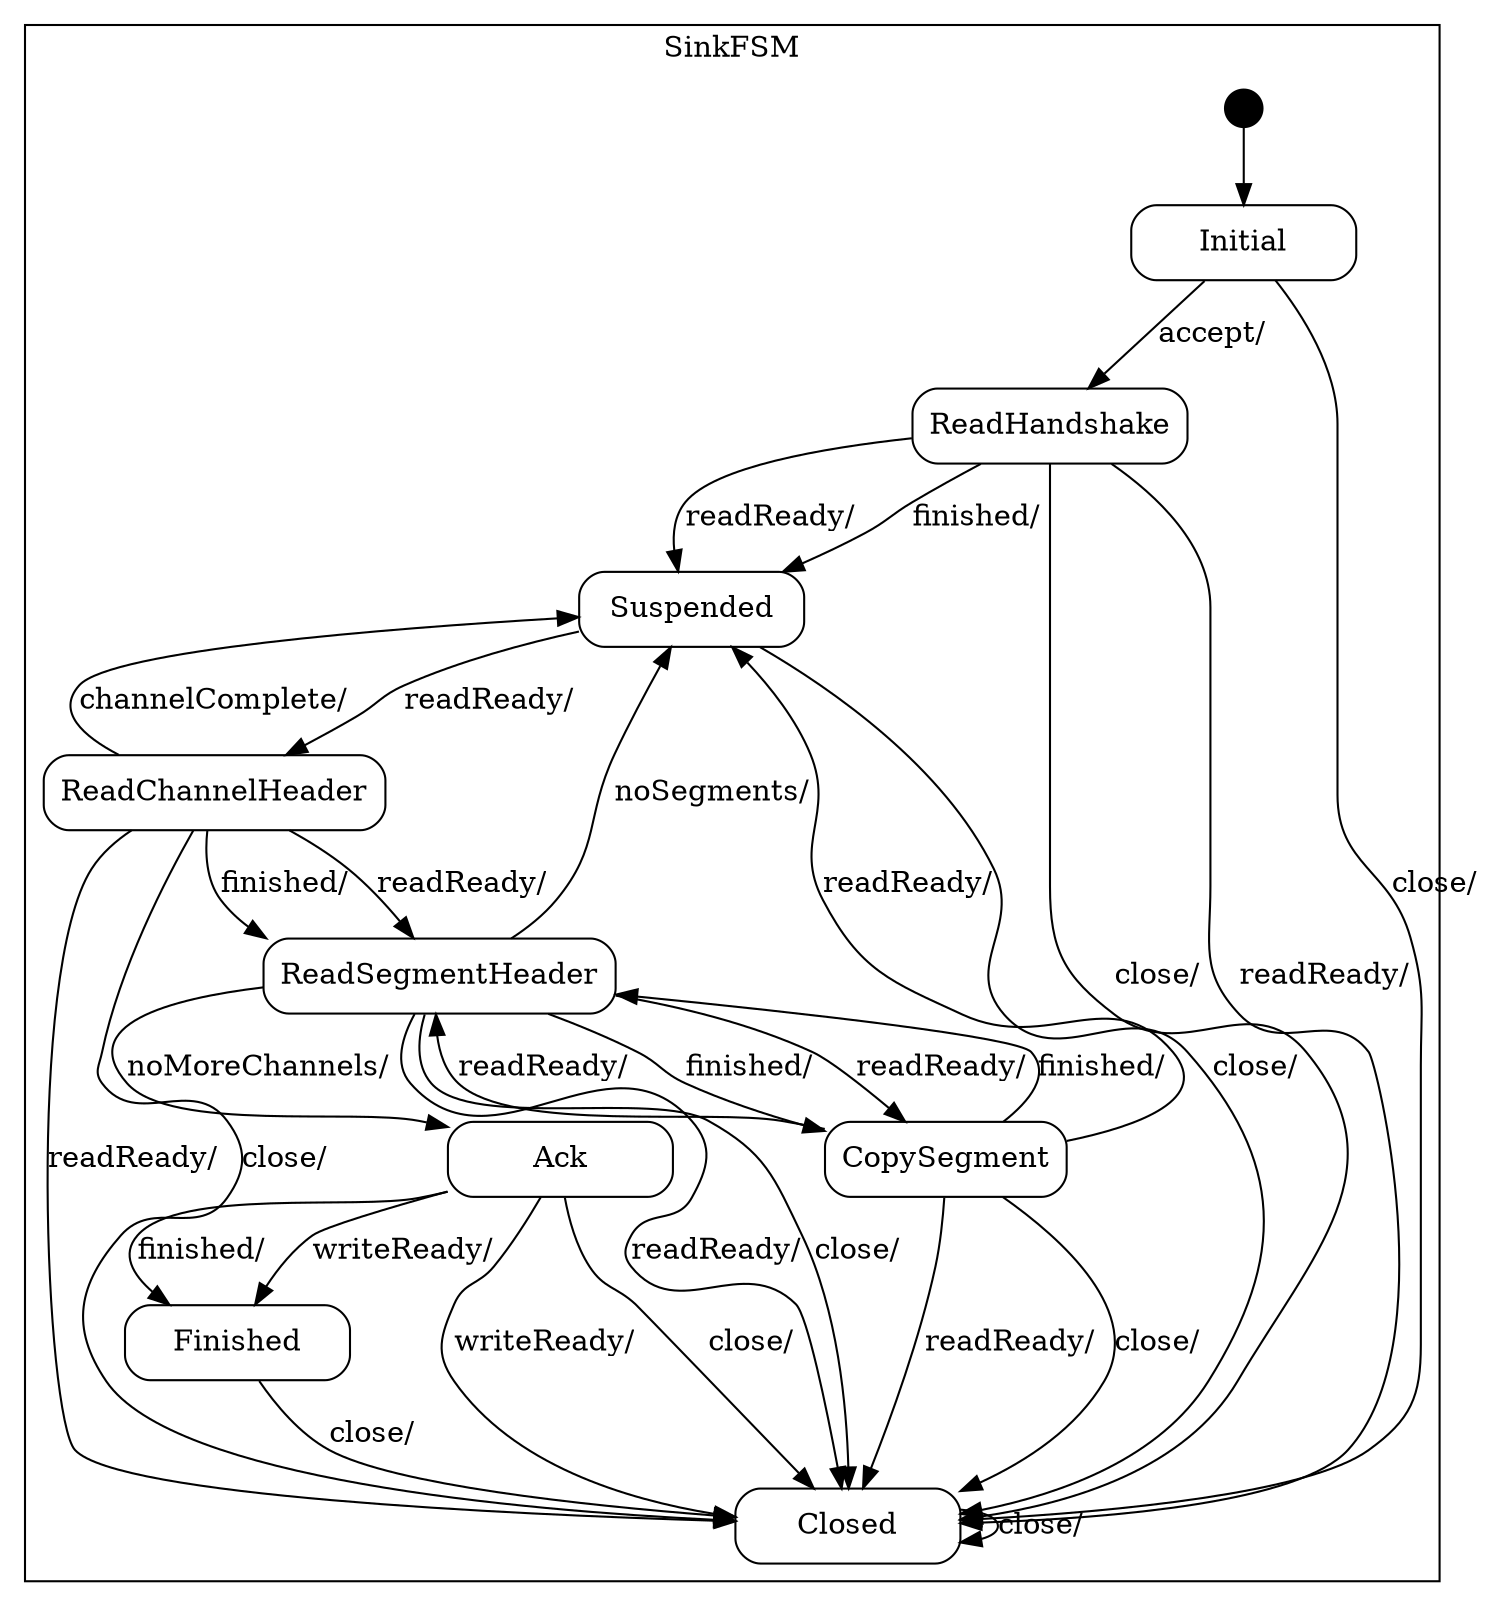 digraph Sink {

    node
        [shape=Mrecord width=1.5];

    subgraph cluster_SinkFSM {

        label="SinkFSM";

        //
        // States (Nodes)
        //

        "SinkFSM::Initial"
            [label="{Initial}"];

        "SinkFSM::ReadHandshake"
            [label="{ReadHandshake}"];

        "SinkFSM::Suspended"
            [label="{Suspended}"];

        "SinkFSM::ReadChannelHeader"
            [label="{ReadChannelHeader}"];

        "SinkFSM::ReadSegmentHeader"
            [label="{ReadSegmentHeader}"];

        "SinkFSM::CopySegment"
            [label="{CopySegment}"];

        "SinkFSM::Ack"
            [label="{Ack}"];

        "SinkFSM::Finished"
            [label="{Finished}"];

        "SinkFSM::Closed"
            [label="{Closed}"];

        "%start"
            [label="" shape=circle style=filled fillcolor=black width=0.25];

        //
        // Transitions (Edges)
        //

        "SinkFSM::Initial" -> "SinkFSM::ReadHandshake"
            [label="accept/\l"];

        "SinkFSM::Initial" -> "SinkFSM::Closed"
            [label="close/\l"];

        "SinkFSM::ReadHandshake" -> "SinkFSM::Suspended"
            [label="finished/\l"];

        "SinkFSM::ReadHandshake" -> "SinkFSM::Closed"
            [label="readReady/\l"];

        "SinkFSM::ReadHandshake" -> "SinkFSM::Suspended"
            [label="readReady/\l"];

        "SinkFSM::ReadHandshake" -> "SinkFSM::Closed"
            [label="close/\l"];

        "SinkFSM::Suspended" -> "SinkFSM::ReadChannelHeader"
            [label="readReady/\l"];

        "SinkFSM::Suspended" -> "SinkFSM::Closed"
            [label="close/\l"];

        "SinkFSM::ReadChannelHeader" -> "SinkFSM::ReadSegmentHeader"
            [label="finished/\l"];

        "SinkFSM::ReadChannelHeader" -> "SinkFSM::Suspended"
            [label="channelComplete/\l"];

        "SinkFSM::ReadChannelHeader" -> "SinkFSM::Closed"
            [label="readReady/\l"];

        "SinkFSM::ReadChannelHeader" -> "SinkFSM::ReadSegmentHeader"
            [label="readReady/\l"];

        "SinkFSM::ReadChannelHeader" -> "SinkFSM::Closed"
            [label="close/\l"];

        "SinkFSM::ReadSegmentHeader" -> "SinkFSM::CopySegment"
            [label="finished/\l"];

        "SinkFSM::ReadSegmentHeader" -> "SinkFSM::Closed"
            [label="readReady/\l"];

        "SinkFSM::ReadSegmentHeader" -> "SinkFSM::CopySegment"
            [label="readReady/\l"];

        "SinkFSM::ReadSegmentHeader" -> "SinkFSM::Ack"
            [label="noMoreChannels/\l"];

        "SinkFSM::ReadSegmentHeader" -> "SinkFSM::Suspended"
            [label="noSegments/\l"];

        "SinkFSM::ReadSegmentHeader" -> "SinkFSM::Closed"
            [label="close/\l"];

        "SinkFSM::CopySegment" -> "SinkFSM::ReadSegmentHeader"
            [label="finished/\l"];

        "SinkFSM::CopySegment" -> "SinkFSM::Suspended"
            [label="readReady/\l"];

        "SinkFSM::CopySegment" -> "SinkFSM::Closed"
            [label="readReady/\l"];

        "SinkFSM::CopySegment" -> "SinkFSM::ReadSegmentHeader"
            [label="readReady/\l"];

        "SinkFSM::CopySegment" -> "SinkFSM::Closed"
            [label="close/\l"];

        "SinkFSM::Ack" -> "SinkFSM::Finished"
            [label="finished/\l"];

        "SinkFSM::Ack" -> "SinkFSM::Closed"
            [label="writeReady/\l"];

        "SinkFSM::Ack" -> "SinkFSM::Finished"
            [label="writeReady/\l"];

        "SinkFSM::Ack" -> "SinkFSM::Closed"
            [label="close/\l"];

        "SinkFSM::Finished" -> "SinkFSM::Closed"
            [label="close/\l"];

        "SinkFSM::Closed" -> "SinkFSM::Closed"
            [label="close/\l"];

        "%start" -> "SinkFSM::Initial"
    }

}
